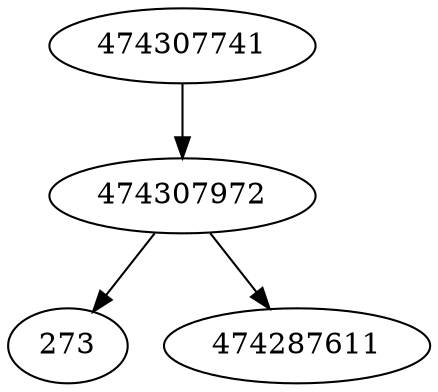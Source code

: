 strict digraph  {
273;
474287611;
474307972;
474307741;
474307972 -> 273;
474307972 -> 474287611;
474307741 -> 474307972;
}
